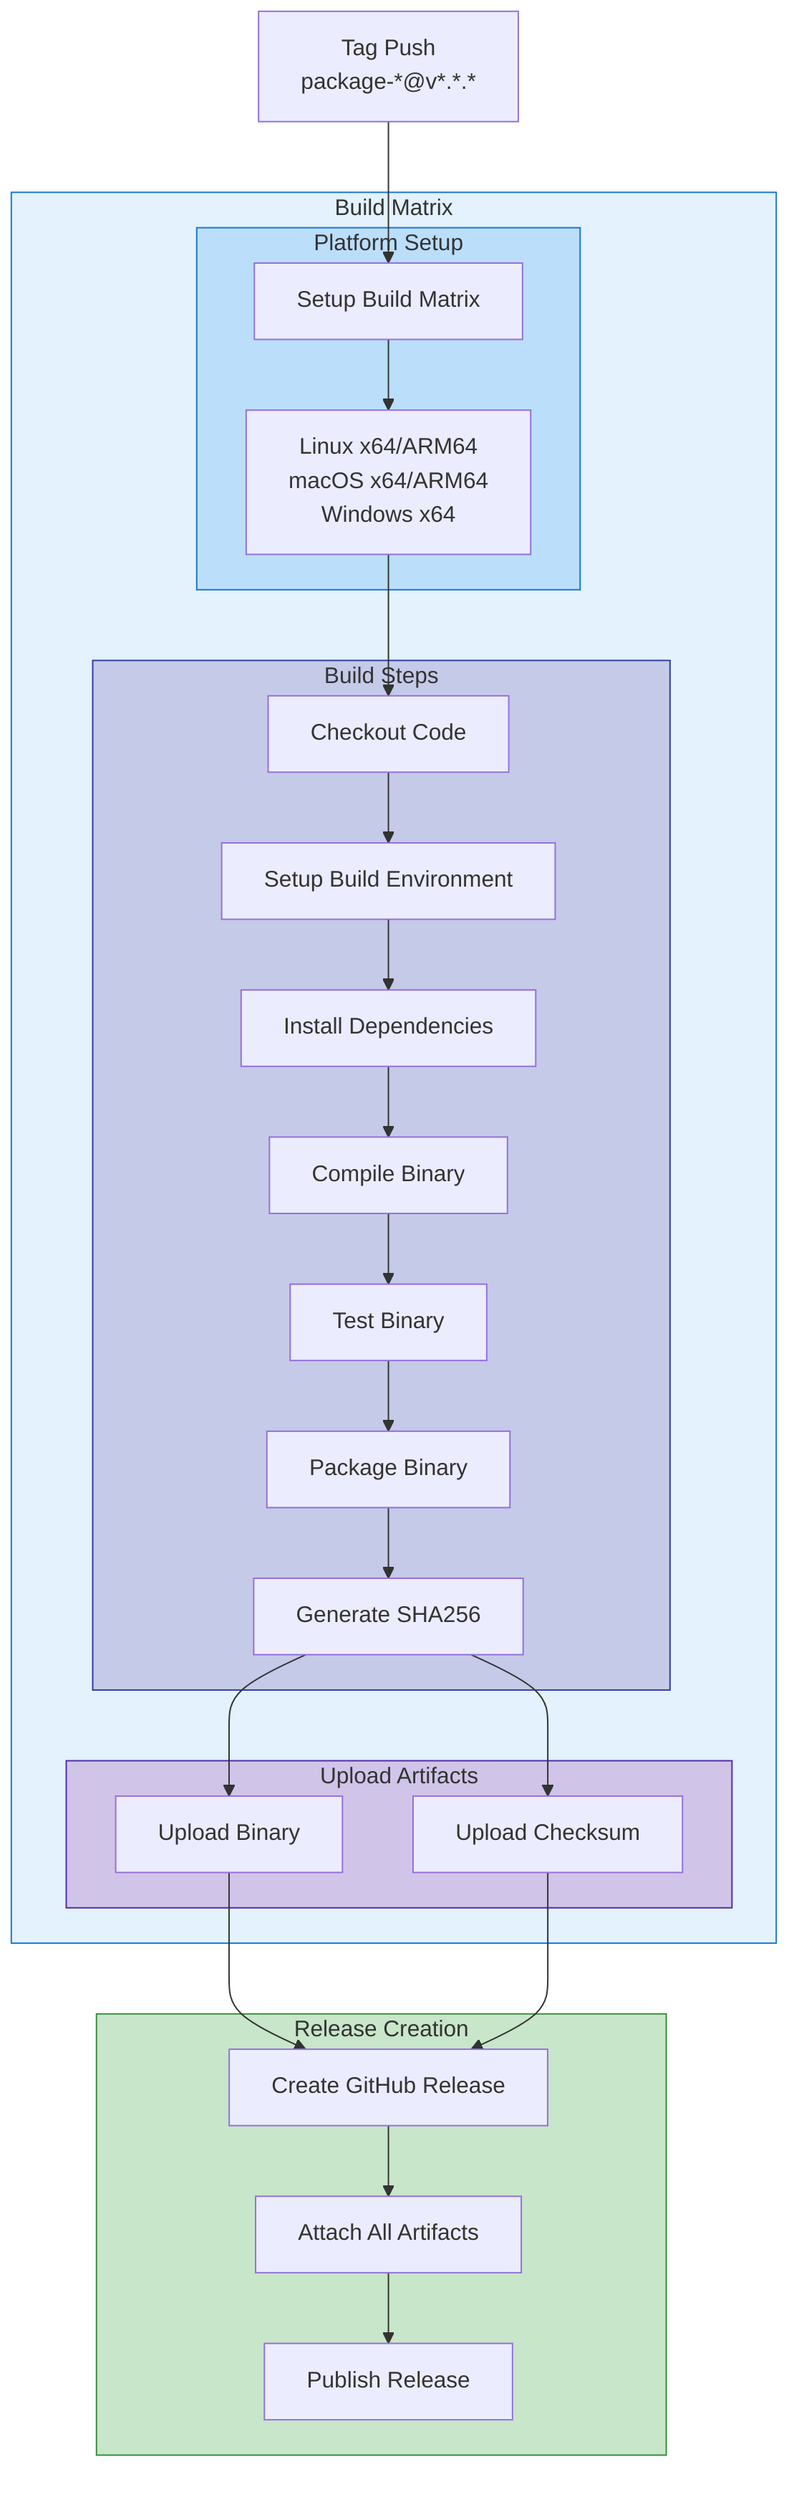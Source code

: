 flowchart TB
    Trigger[Tag Push<br/>package-*@v*.*.*]
    
    subgraph matrix["Build Matrix"]
        subgraph platform["Platform Setup"]
            SetupMatrix[Setup Build Matrix]
            Platforms[Linux x64/ARM64<br/>macOS x64/ARM64<br/>Windows x64]
        end
        
        subgraph build["Build Steps"]
            Checkout[Checkout Code]
            SetupEnv[Setup Build Environment]
            InstallDeps[Install Dependencies]
            Compile[Compile Binary]
            TestBinary[Test Binary]
            Package[Package Binary]
            GenChecksum[Generate SHA256]
        end
        
        subgraph upload["Upload Artifacts"]
            UploadBinary[Upload Binary]
            UploadChecksum[Upload Checksum]
        end
    end
    
    subgraph release["Release Creation"]
        CreateRelease[Create GitHub Release]
        AttachArtifacts[Attach All Artifacts]
        PublishRelease[Publish Release]
    end
    
    Trigger --> SetupMatrix --> Platforms
    Platforms --> Checkout --> SetupEnv --> InstallDeps
    InstallDeps --> Compile --> TestBinary --> Package
    Package --> GenChecksum
    GenChecksum --> UploadBinary
    GenChecksum --> UploadChecksum
    UploadBinary --> CreateRelease
    UploadChecksum --> CreateRelease
    CreateRelease --> AttachArtifacts --> PublishRelease
    
    style matrix fill:#e3f2fd,stroke:#1976d2
    style platform fill:#bbdefb,stroke:#1976d2
    style build fill:#c5cae9,stroke:#303f9f
    style upload fill:#d1c4e9,stroke:#512da8
    style release fill:#c8e6c9,stroke:#388e3c